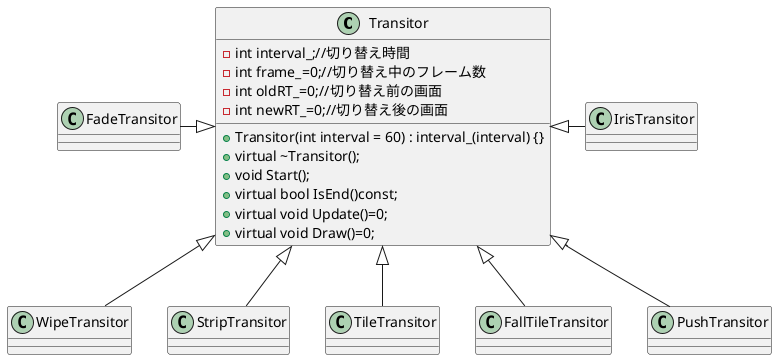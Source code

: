 @startuml
class Transitor
{
	- int interval_;//切り替え時間
	- int frame_=0;//切り替え中のフレーム数
	- int oldRT_=0;//切り替え前の画面
	- int newRT_=0;//切り替え後の画面

	+ Transitor(int interval = 60) : interval_(interval) {}
	+ virtual ~Transitor();
	+ void Start();
	+ virtual bool IsEnd()const;
	+ virtual void Update()=0;
	+ virtual void Draw()=0;
}

FadeTransitor -|> Transitor
Transitor <|-- WipeTransitor
Transitor <|-- StripTransitor
Transitor <|-- TileTransitor
Transitor <|-- FallTileTransitor
Transitor <|- IrisTransitor
Transitor <|-- PushTransitor

@enduml